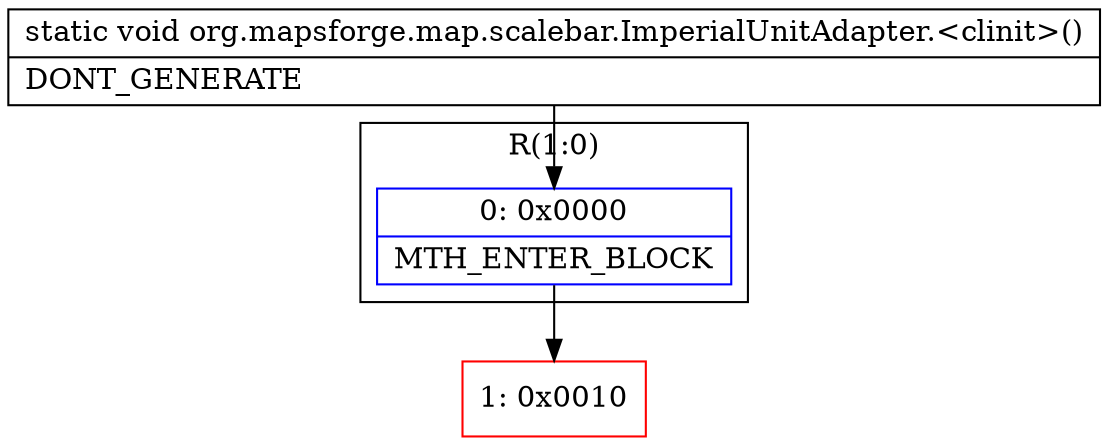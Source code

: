 digraph "CFG fororg.mapsforge.map.scalebar.ImperialUnitAdapter.\<clinit\>()V" {
subgraph cluster_Region_1376068871 {
label = "R(1:0)";
node [shape=record,color=blue];
Node_0 [shape=record,label="{0\:\ 0x0000|MTH_ENTER_BLOCK\l}"];
}
Node_1 [shape=record,color=red,label="{1\:\ 0x0010}"];
MethodNode[shape=record,label="{static void org.mapsforge.map.scalebar.ImperialUnitAdapter.\<clinit\>()  | DONT_GENERATE\l}"];
MethodNode -> Node_0;
Node_0 -> Node_1;
}

